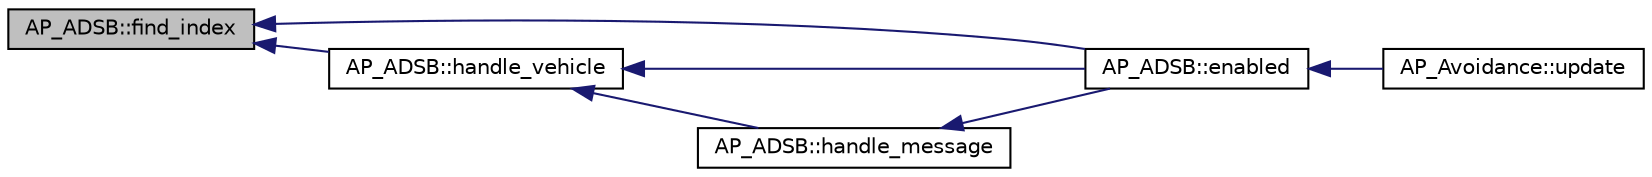 digraph "AP_ADSB::find_index"
{
 // INTERACTIVE_SVG=YES
  edge [fontname="Helvetica",fontsize="10",labelfontname="Helvetica",labelfontsize="10"];
  node [fontname="Helvetica",fontsize="10",shape=record];
  rankdir="LR";
  Node1 [label="AP_ADSB::find_index",height=0.2,width=0.4,color="black", fillcolor="grey75", style="filled", fontcolor="black"];
  Node1 -> Node2 [dir="back",color="midnightblue",fontsize="10",style="solid",fontname="Helvetica"];
  Node2 [label="AP_ADSB::enabled",height=0.2,width=0.4,color="black", fillcolor="white", style="filled",URL="$classAP__ADSB.html#af26aa027b7f46c7bc4c6df02e2b383d8"];
  Node2 -> Node3 [dir="back",color="midnightblue",fontsize="10",style="solid",fontname="Helvetica"];
  Node3 [label="AP_Avoidance::update",height=0.2,width=0.4,color="black", fillcolor="white", style="filled",URL="$classAP__Avoidance.html#a37059296c298d5f6d9a5fb11bab4d329"];
  Node1 -> Node4 [dir="back",color="midnightblue",fontsize="10",style="solid",fontname="Helvetica"];
  Node4 [label="AP_ADSB::handle_vehicle",height=0.2,width=0.4,color="black", fillcolor="white", style="filled",URL="$classAP__ADSB.html#aff9bf5fb12ef29cf49a939814d8f86ce"];
  Node4 -> Node5 [dir="back",color="midnightblue",fontsize="10",style="solid",fontname="Helvetica"];
  Node5 [label="AP_ADSB::handle_message",height=0.2,width=0.4,color="black", fillcolor="white", style="filled",URL="$classAP__ADSB.html#add2ce2f5a7bb949117e97164712f814e"];
  Node5 -> Node2 [dir="back",color="midnightblue",fontsize="10",style="solid",fontname="Helvetica"];
  Node4 -> Node2 [dir="back",color="midnightblue",fontsize="10",style="solid",fontname="Helvetica"];
}

